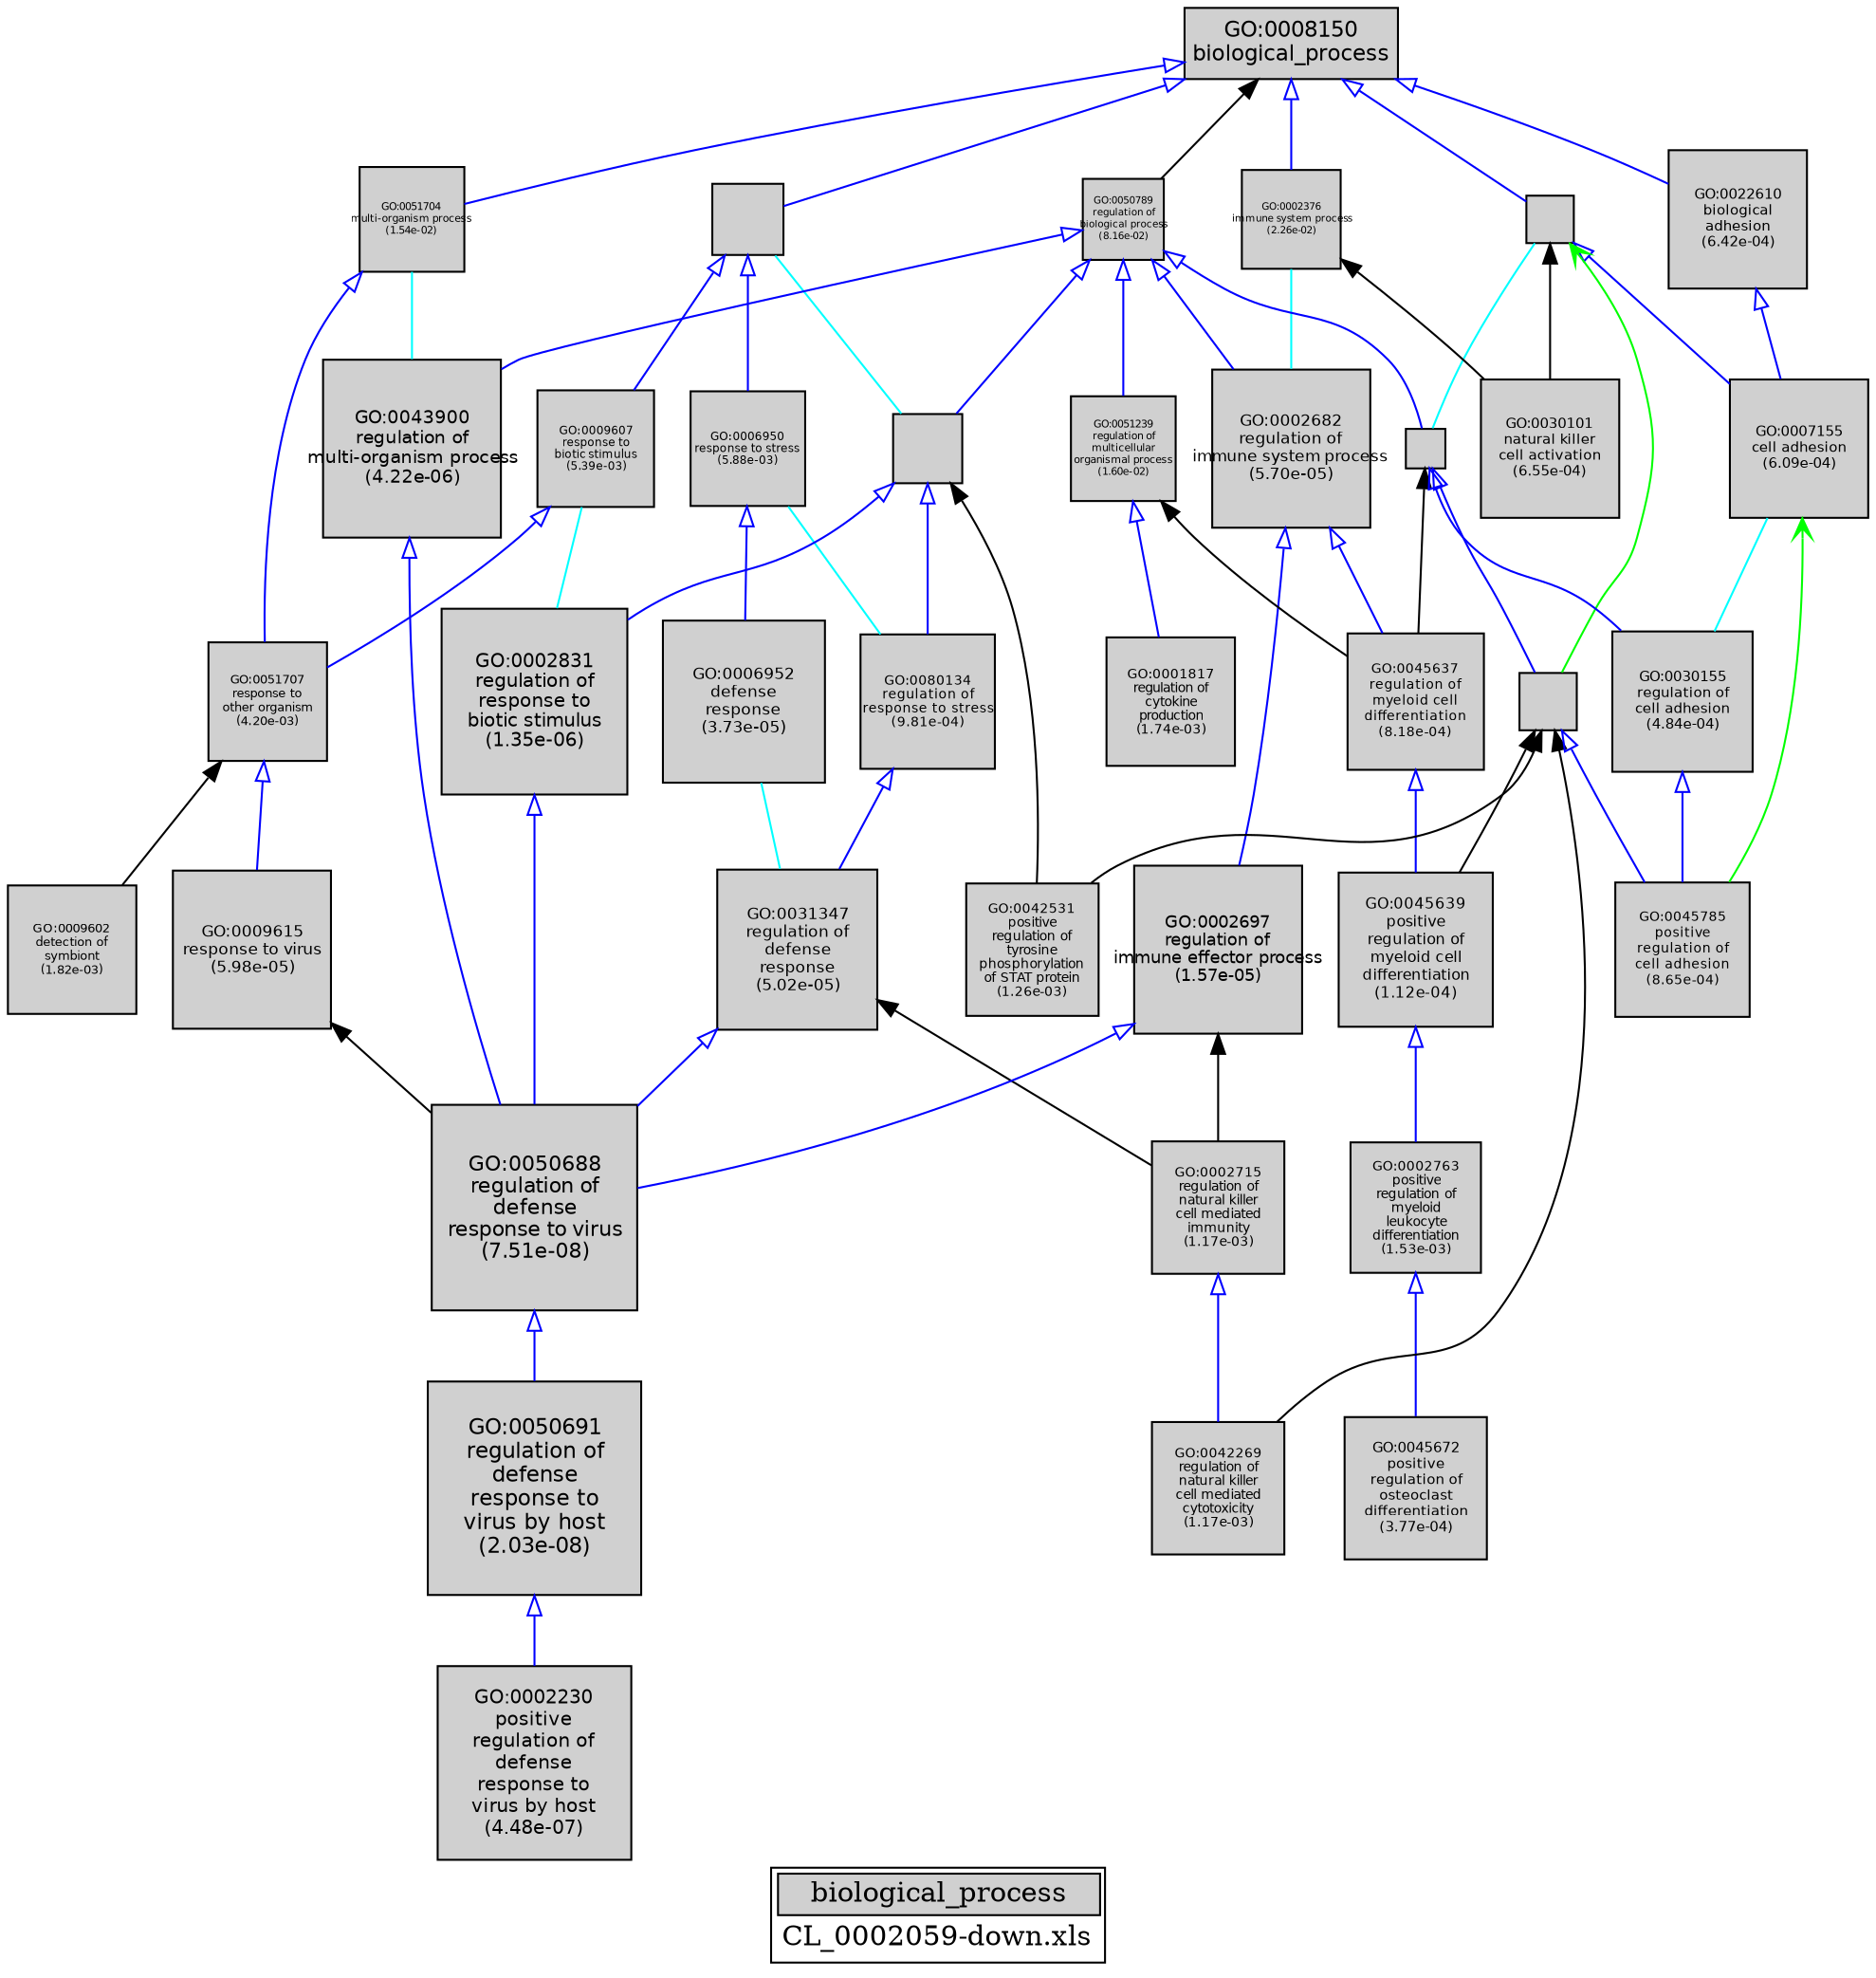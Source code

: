 digraph "biological_process" {
graph [ bgcolor = "#FFFFFF", label = <<TABLE COLOR="black" BGCOLOR="white"><TR><TD COLSPAN="2" BGCOLOR="#D0D0D0"><FONT COLOR="black">biological_process</FONT></TD></TR><TR><TD BORDER="0">CL_0002059-down.xls</TD></TR></TABLE>> ];
node [ fontname = "Helvetica" ];

subgraph "nodes" {

node [ style = "filled", fixedsize = "true", width = 1, shape = "box", fontsize = 9, fillcolor = "#D0D0D0", fontcolor = "black", color = "black" ];

"GO:0002763" [ URL = "#GO:0002763", label = <<TABLE BORDER="0"><TR><TD>GO:0002763<BR/>positive<BR/>regulation of<BR/>myeloid<BR/>leukocyte<BR/>differentiation<BR/>(1.53e-03)</TD></TR></TABLE>>, width = 0.911046434589, shape = "box", fontsize = 6.55953432904, height = 0.911046434589 ];
"GO:0050688" [ URL = "#GO:0050688", label = <<TABLE BORDER="0"><TR><TD>GO:0050688<BR/>regulation of<BR/>defense<BR/>response to virus<BR/>(7.51e-08)</TD></TR></TABLE>>, width = 1.44387144453, shape = "box", fontsize = 10.3958744006, height = 1.44387144453 ];
"GO:0050896" [ URL = "#GO:0050896", label = "", width = 0.496019103867, shape = "box", height = 0.496019103867 ];
"GO:0022610" [ URL = "#GO:0022610", label = <<TABLE BORDER="0"><TR><TD>GO:0022610<BR/>biological<BR/>adhesion<BR/>(6.42e-04)</TD></TR></TABLE>>, width = 0.969385373014, shape = "box", fontsize = 6.9795746857, height = 0.969385373014 ];
"GO:0009987" [ URL = "#GO:0009987", label = "", width = 0.327078717371, shape = "box", height = 0.327078717371 ];
"GO:0006950" [ URL = "#GO:0006950", label = <<TABLE BORDER="0"><TR><TD>GO:0006950<BR/>response to stress<BR/>(5.88e-03)</TD></TR></TABLE>>, width = 0.812142380674, shape = "box", fontsize = 5.84742514085, height = 0.812142380674 ];
"GO:0043900" [ URL = "#GO:0043900", label = <<TABLE BORDER="0"><TR><TD>GO:0043900<BR/>regulation of<BR/>multi-organism process<BR/>(4.22e-06)</TD></TR></TABLE>>, width = 1.25505148207, shape = "box", fontsize = 9.03637067093, height = 1.25505148207 ];
"GO:0051704" [ URL = "#GO:0051704", label = <<TABLE BORDER="0"><TR><TD>GO:0051704<BR/>multi-organism process<BR/>(1.54e-02)</TD></TR></TABLE>>, width = 0.733604135968, shape = "box", fontsize = 5.28194977897, height = 0.733604135968 ];
"GO:0009602" [ URL = "#GO:0009602", label = <<TABLE BORDER="0"><TR><TD>GO:0009602<BR/>detection of<BR/>symbiont<BR/>(1.82e-03)</TD></TR></TABLE>>, width = 0.898881806813, shape = "box", fontsize = 6.47194900905, height = 0.898881806813 ];
"GO:0006952" [ URL = "#GO:0006952", label = <<TABLE BORDER="0"><TR><TD>GO:0006952<BR/>defense<BR/>response<BR/>(3.73e-05)</TD></TR></TABLE>>, width = 1.13996411379, shape = "box", fontsize = 8.20774161931, height = 1.13996411379 ];
"GO:0002376" [ URL = "#GO:0002376", label = <<TABLE BORDER="0"><TR><TD>GO:0002376<BR/>immune system process<BR/>(2.26e-02)</TD></TR></TABLE>>, width = 0.699502371487, shape = "box", fontsize = 5.03641707471, height = 0.699502371487 ];
"GO:0080134" [ URL = "#GO:0080134", label = <<TABLE BORDER="0"><TR><TD>GO:0080134<BR/>regulation of<BR/>response to stress<BR/>(9.81e-04)</TD></TR></TABLE>>, width = 0.941350734938, shape = "box", fontsize = 6.77772529155, height = 0.941350734938 ];
"GO:0042269" [ URL = "#GO:0042269", label = <<TABLE BORDER="0"><TR><TD>GO:0042269<BR/>regulation of<BR/>natural killer<BR/>cell mediated<BR/>cytotoxicity<BR/>(1.17e-03)</TD></TR></TABLE>>, width = 0.929408531327, shape = "box", fontsize = 6.69174142555, height = 0.929408531327 ];
"GO:0045672" [ URL = "#GO:0045672", label = <<TABLE BORDER="0"><TR><TD>GO:0045672<BR/>positive<BR/>regulation of<BR/>osteoclast<BR/>differentiation<BR/>(3.77e-04)</TD></TR></TABLE>>, width = 1.00360283644, shape = "box", fontsize = 7.2259404224, height = 1.00360283644 ];
"GO:0045637" [ URL = "#GO:0045637", label = <<TABLE BORDER="0"><TR><TD>GO:0045637<BR/>regulation of<BR/>myeloid cell<BR/>differentiation<BR/>(8.18e-04)</TD></TR></TABLE>>, width = 0.953479451455, shape = "box", fontsize = 6.86505205047, height = 0.953479451455 ];
"GO:0002230" [ URL = "#GO:0002230", label = <<TABLE BORDER="0"><TR><TD>GO:0002230<BR/>positive<BR/>regulation of<BR/>defense<BR/>response to<BR/>virus by host<BR/>(4.48e-07)</TD></TR></TABLE>>, width = 1.36343970412, shape = "box", fontsize = 9.81676586966, height = 1.36343970412 ];
"GO:0045639" [ URL = "#GO:0045639", label = <<TABLE BORDER="0"><TR><TD>GO:0045639<BR/>positive<BR/>regulation of<BR/>myeloid cell<BR/>differentiation<BR/>(1.12e-04)</TD></TR></TABLE>>, width = 1.07738772315, shape = "box", fontsize = 7.75719160669, height = 1.07738772315 ];
"GO:0002715" [ URL = "#GO:0002715", label = <<TABLE BORDER="0"><TR><TD>GO:0002715<BR/>regulation of<BR/>natural killer<BR/>cell mediated<BR/>immunity<BR/>(1.17e-03)</TD></TR></TABLE>>, width = 0.929408531327, shape = "box", fontsize = 6.69174142555, height = 0.929408531327 ];
"GO:0050691" [ URL = "#GO:0050691", label = <<TABLE BORDER="0"><TR><TD>GO:0050691<BR/>regulation of<BR/>defense<BR/>response to<BR/>virus by host<BR/>(2.03e-08)</TD></TR></TABLE>>, width = 1.5, shape = "box", fontsize = 10.8, height = 1.5 ];
"GO:0008150" [ URL = "#GO:0008150", label = <<TABLE BORDER="0"><TR><TD>GO:0008150<BR/>biological_process</TD></TR></TABLE>>, width = 1.5, shape = "box", fontsize = 10.8 ];
"GO:0050794" [ URL = "#GO:0050794", label = "", width = 0.281508529902, shape = "box", height = 0.281508529902 ];
"GO:0002682" [ URL = "#GO:0002682", label = <<TABLE BORDER="0"><TR><TD>GO:0002682<BR/>regulation of<BR/>immune system process<BR/>(5.70e-05)</TD></TR></TABLE>>, width = 1.11622512181, shape = "box", fontsize = 8.03682087704, height = 1.11622512181 ];
"GO:0042531" [ URL = "#GO:0042531", label = <<TABLE BORDER="0"><TR><TD>GO:0042531<BR/>positive<BR/>regulation of<BR/>tyrosine<BR/>phosphorylation<BR/>of STAT protein<BR/>(1.26e-03)</TD></TR></TABLE>>, width = 0.924610209031, shape = "box", fontsize = 6.65719350502, height = 0.924610209031 ];
"GO:0009607" [ URL = "#GO:0009607", label = <<TABLE BORDER="0"><TR><TD>GO:0009607<BR/>response to<BR/>biotic stimulus<BR/>(5.39e-03)</TD></TR></TABLE>>, width = 0.818935861444, shape = "box", fontsize = 5.8963382024, height = 0.818935861444 ];
"GO:0048583" [ URL = "#GO:0048583", label = "", width = 0.481606651696, shape = "box", height = 0.481606651696 ];
"GO:0007155" [ URL = "#GO:0007155", label = <<TABLE BORDER="0"><TR><TD>GO:0007155<BR/>cell adhesion<BR/>(6.09e-04)</TD></TR></TABLE>>, width = 0.97280620852, shape = "box", fontsize = 7.00420470135, height = 0.97280620852 ];
"GO:0051707" [ URL = "#GO:0051707", label = <<TABLE BORDER="0"><TR><TD>GO:0051707<BR/>response to<BR/>other organism<BR/>(4.20e-03)</TD></TR></TABLE>>, width = 0.838024935345, shape = "box", fontsize = 6.03377953448, height = 0.838024935345 ];
"GO:0048522" [ URL = "#GO:0048522", label = "", width = 0.397608116612, shape = "box", height = 0.397608116612 ];
"GO:0001817" [ URL = "#GO:0001817", label = <<TABLE BORDER="0"><TR><TD>GO:0001817<BR/>regulation of<BR/>cytokine<BR/>production<BR/>(1.74e-03)</TD></TR></TABLE>>, width = 0.902181019286, shape = "box", fontsize = 6.49570333886, height = 0.902181019286 ];
"GO:0009615" [ URL = "#GO:0009615", label = <<TABLE BORDER="0"><TR><TD>GO:0009615<BR/>response to virus<BR/>(5.98e-05)</TD></TR></TABLE>>, width = 1.11352585137, shape = "box", fontsize = 8.01738612985, height = 1.11352585137 ];
"GO:0051239" [ URL = "#GO:0051239", label = <<TABLE BORDER="0"><TR><TD>GO:0051239<BR/>regulation of<BR/>multicellular<BR/>organismal process<BR/>(1.60e-02)</TD></TR></TABLE>>, width = 0.730106893658, shape = "box", fontsize = 5.25676963434, height = 0.730106893658 ];
"GO:0045785" [ URL = "#GO:0045785", label = <<TABLE BORDER="0"><TR><TD>GO:0045785<BR/>positive<BR/>regulation of<BR/>cell adhesion<BR/>(8.65e-04)</TD></TR></TABLE>>, width = 0.949730822511, shape = "box", fontsize = 6.83806192208, height = 0.949730822511 ];
"GO:0050789" [ URL = "#GO:0050789", label = <<TABLE BORDER="0"><TR><TD>GO:0050789<BR/>regulation of<BR/>biological process<BR/>(8.16e-02)</TD></TR></TABLE>>, width = 0.571851063609, shape = "box", fontsize = 5.0, height = 0.571851063609 ];
"GO:0031347" [ URL = "#GO:0031347", label = <<TABLE BORDER="0"><TR><TD>GO:0031347<BR/>regulation of<BR/>defense<BR/>response<BR/>(5.02e-05)</TD></TR></TABLE>>, width = 1.12344743757, shape = "box", fontsize = 8.08882155051, height = 1.12344743757 ];
"GO:0002697" [ URL = "#GO:0002697", label = <<TABLE BORDER="0"><TR><TD>GO:0002697<BR/>regulation of<BR/>immune effector process<BR/>(1.57e-05)</TD></TR></TABLE>>, width = 1.18701031711, shape = "box", fontsize = 8.54647428318, height = 1.18701031711 ];
"GO:0030101" [ URL = "#GO:0030101", label = <<TABLE BORDER="0"><TR><TD>GO:0030101<BR/>natural killer<BR/>cell activation<BR/>(6.55e-04)</TD></TR></TABLE>>, width = 0.968064705956, shape = "box", fontsize = 6.97006588288, height = 0.968064705956 ];
"GO:0030155" [ URL = "#GO:0030155", label = <<TABLE BORDER="0"><TR><TD>GO:0030155<BR/>regulation of<BR/>cell adhesion<BR/>(4.84e-04)</TD></TR></TABLE>>, width = 0.987707916393, shape = "box", fontsize = 7.11149699803, height = 0.987707916393 ];
"GO:0002831" [ URL = "#GO:0002831", label = <<TABLE BORDER="0"><TR><TD>GO:0002831<BR/>regulation of<BR/>response to<BR/>biotic stimulus<BR/>(1.35e-06)</TD></TR></TABLE>>, width = 1.31142318551, shape = "box", fontsize = 9.44224693564, height = 1.31142318551 ];
}
subgraph "edges" {


edge [ dir = "back", weight = 1 ];
subgraph "regulates" {


edge [ color = "cyan", arrowtail = "none" ];
subgraph "positive" {


edge [ color = "green", arrowtail = "vee" ];
"GO:0009987" -> "GO:0048522";
"GO:0007155" -> "GO:0045785";
}
subgraph "negative" {


edge [ color = "red", arrowtail = "tee" ];
}
"GO:0009987" -> "GO:0050794";
"GO:0006950" -> "GO:0080134";
"GO:0006952" -> "GO:0031347";
"GO:0007155" -> "GO:0030155";
"GO:0050896" -> "GO:0048583";
"GO:0051704" -> "GO:0043900";
"GO:0009607" -> "GO:0002831";
"GO:0002376" -> "GO:0002682";
}
subgraph "part_of" {


edge [ color = "purple", arrowtail = "diamond", weight = 2.5 ];
}
subgraph "is_a" {


edge [ color = "blue", arrowtail = "empty", weight = 5.0 ];
"GO:0006950" -> "GO:0006952";
"GO:0050789" -> "GO:0050794";
"GO:0050896" -> "GO:0006950";
"GO:0002697" -> "GO:0050688";
"GO:0002763" -> "GO:0045672";
"GO:0008150" -> "GO:0022610";
"GO:0051704" -> "GO:0051707";
"GO:0045637" -> "GO:0045639";
"GO:0002715" -> "GO:0042269";
"GO:0030155" -> "GO:0045785";
"GO:0008150" -> "GO:0050896";
"GO:0050794" -> "GO:0048522";
"GO:0050688" -> "GO:0050691";
"GO:0002831" -> "GO:0050688";
"GO:0050789" -> "GO:0048583";
"GO:0048583" -> "GO:0002831";
"GO:0080134" -> "GO:0031347";
"GO:0051239" -> "GO:0001817";
"GO:0031347" -> "GO:0050688";
"GO:0008150" -> "GO:0009987";
"GO:0043900" -> "GO:0050688";
"GO:0050896" -> "GO:0009607";
"GO:0002682" -> "GO:0045637";
"GO:0009987" -> "GO:0007155";
"GO:0045639" -> "GO:0002763";
"GO:0048522" -> "GO:0045785";
"GO:0050789" -> "GO:0051239";
"GO:0008150" -> "GO:0002376";
"GO:0008150" -> "GO:0051704";
"GO:0050794" -> "GO:0030155";
"GO:0050789" -> "GO:0002682";
"GO:0050691" -> "GO:0002230";
"GO:0002682" -> "GO:0002697";
"GO:0022610" -> "GO:0007155";
"GO:0050789" -> "GO:0043900";
"GO:0009607" -> "GO:0051707";
"GO:0048583" -> "GO:0080134";
"GO:0051707" -> "GO:0009615";
}
"GO:0048522" -> "GO:0042269";
"GO:0002697" -> "GO:0002715";
"GO:0051707" -> "GO:0009602";
"GO:0048522" -> "GO:0042531";
"GO:0008150" -> "GO:0050789";
"GO:0009615" -> "GO:0050688";
"GO:0048583" -> "GO:0042531";
"GO:0050794" -> "GO:0045637";
"GO:0031347" -> "GO:0002715";
"GO:0002376" -> "GO:0030101";
"GO:0009987" -> "GO:0030101";
"GO:0048522" -> "GO:0045639";
"GO:0051239" -> "GO:0045637";
}
}
